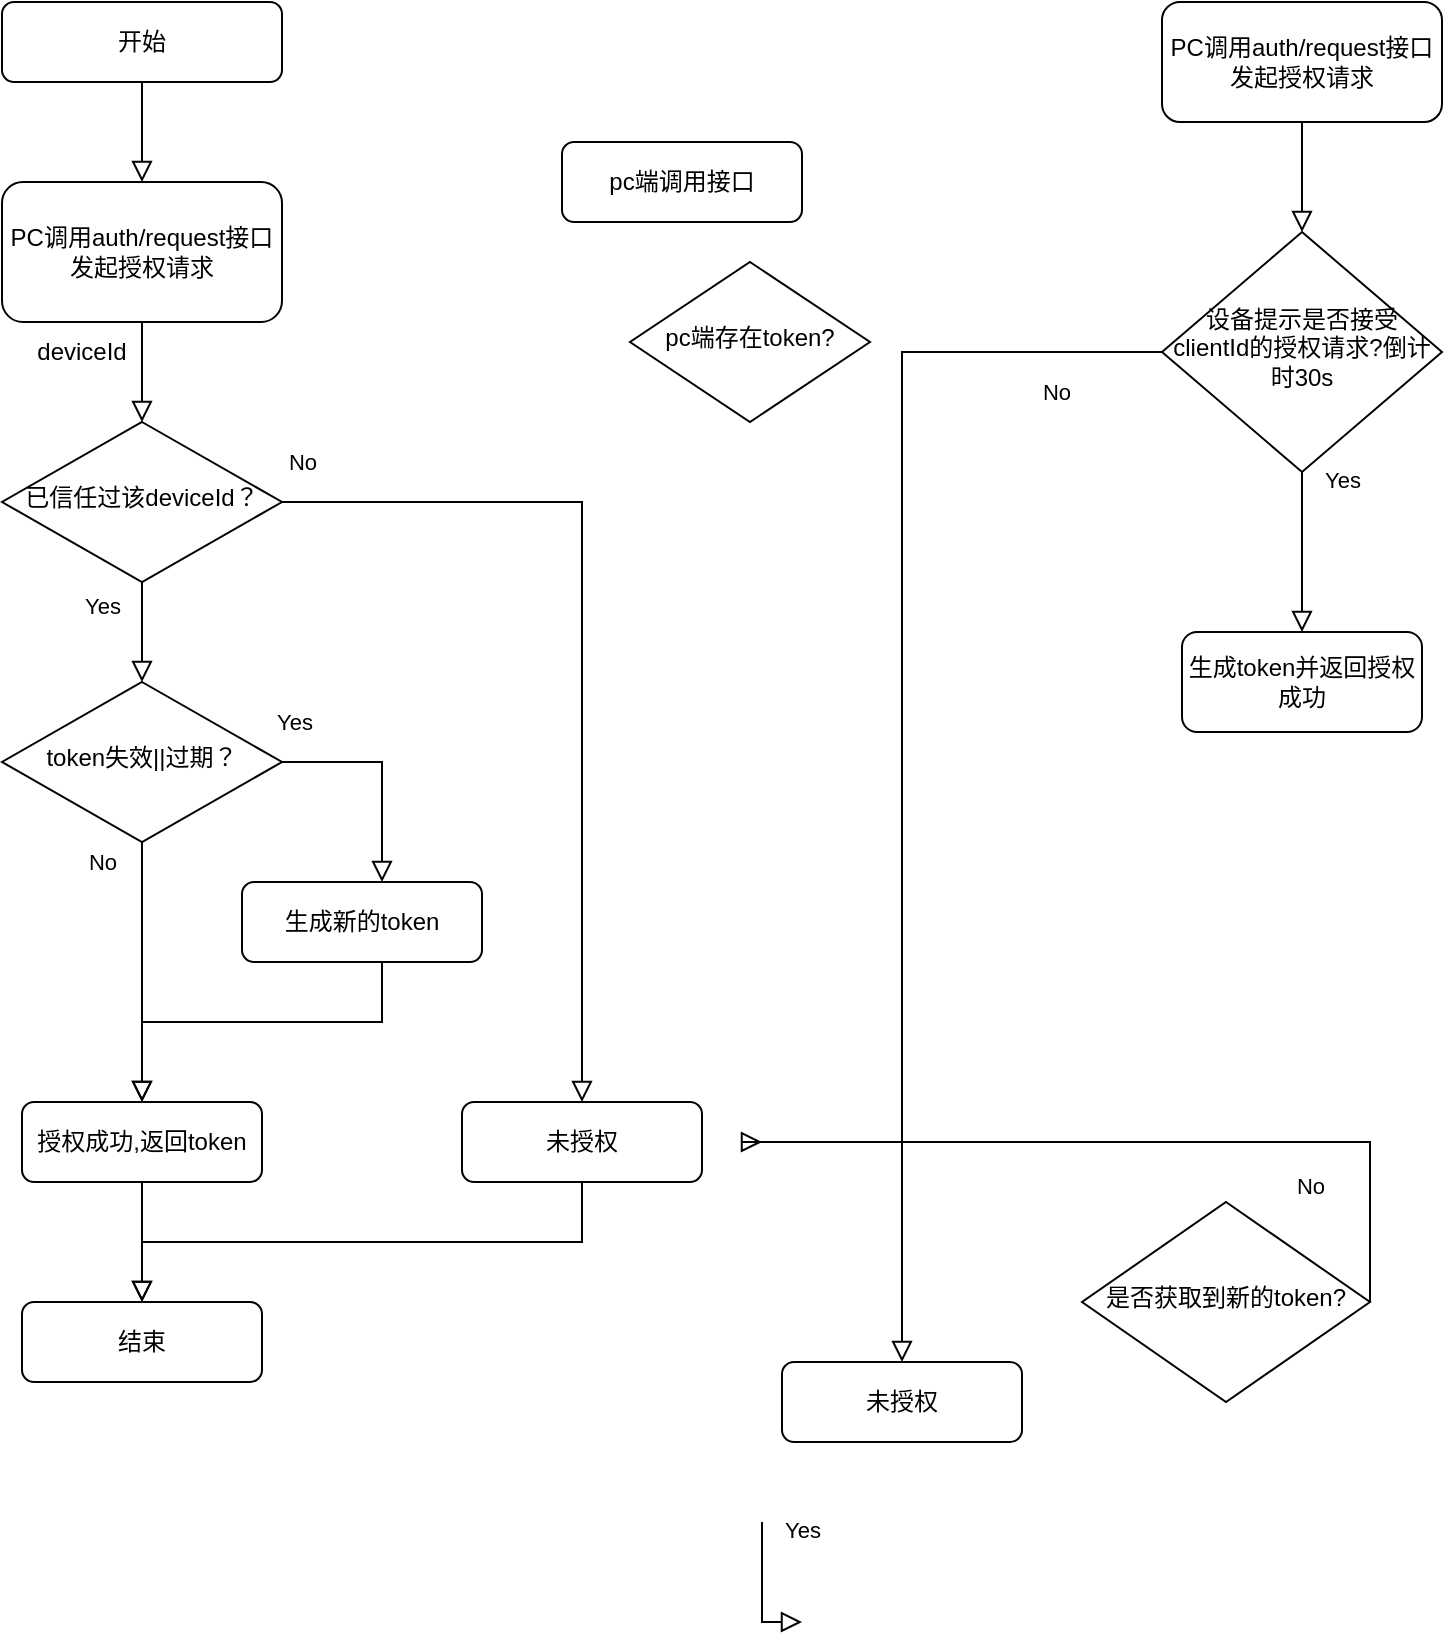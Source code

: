 <mxfile version="17.1.0" type="github">
  <diagram id="C5RBs43oDa-KdzZeNtuy" name="Page-1">
    <mxGraphModel dx="1055" dy="559" grid="1" gridSize="10" guides="1" tooltips="1" connect="1" arrows="1" fold="1" page="1" pageScale="1" pageWidth="827" pageHeight="1169" math="0" shadow="0">
      <root>
        <mxCell id="WIyWlLk6GJQsqaUBKTNV-0" />
        <mxCell id="WIyWlLk6GJQsqaUBKTNV-1" parent="WIyWlLk6GJQsqaUBKTNV-0" />
        <mxCell id="WIyWlLk6GJQsqaUBKTNV-2" value="" style="rounded=0;html=1;jettySize=auto;orthogonalLoop=1;fontSize=11;endArrow=block;endFill=0;endSize=8;strokeWidth=1;shadow=0;labelBackgroundColor=none;edgeStyle=orthogonalEdgeStyle;" parent="WIyWlLk6GJQsqaUBKTNV-1" source="WIyWlLk6GJQsqaUBKTNV-3" target="WIyWlLk6GJQsqaUBKTNV-7" edge="1">
          <mxGeometry relative="1" as="geometry" />
        </mxCell>
        <mxCell id="WIyWlLk6GJQsqaUBKTNV-3" value="开始" style="rounded=1;whiteSpace=wrap;html=1;fontSize=12;glass=0;strokeWidth=1;shadow=0;" parent="WIyWlLk6GJQsqaUBKTNV-1" vertex="1">
          <mxGeometry x="40" y="30" width="140" height="40" as="geometry" />
        </mxCell>
        <mxCell id="WIyWlLk6GJQsqaUBKTNV-6" value="pc端存在token?" style="rhombus;whiteSpace=wrap;html=1;shadow=0;fontFamily=Helvetica;fontSize=12;align=center;strokeWidth=1;spacing=6;spacingTop=-4;" parent="WIyWlLk6GJQsqaUBKTNV-1" vertex="1">
          <mxGeometry x="354" y="160" width="120" height="80" as="geometry" />
        </mxCell>
        <mxCell id="WIyWlLk6GJQsqaUBKTNV-7" value="PC调用auth/request接口发起授权请求" style="rounded=1;whiteSpace=wrap;html=1;fontSize=12;glass=0;strokeWidth=1;shadow=0;" parent="WIyWlLk6GJQsqaUBKTNV-1" vertex="1">
          <mxGeometry x="40" y="120" width="140" height="70" as="geometry" />
        </mxCell>
        <mxCell id="WIyWlLk6GJQsqaUBKTNV-9" value="Yes" style="edgeStyle=orthogonalEdgeStyle;rounded=0;html=1;jettySize=auto;orthogonalLoop=1;fontSize=11;endArrow=block;endFill=0;endSize=8;strokeWidth=1;shadow=0;labelBackgroundColor=none;exitX=1;exitY=0.5;exitDx=0;exitDy=0;" parent="WIyWlLk6GJQsqaUBKTNV-1" source="WIyWlLk6GJQsqaUBKTNV-10" target="WIyWlLk6GJQsqaUBKTNV-12" edge="1">
          <mxGeometry x="-0.895" y="20" relative="1" as="geometry">
            <mxPoint as="offset" />
            <mxPoint x="280" y="660" as="sourcePoint" />
            <Array as="points">
              <mxPoint x="230" y="410" />
            </Array>
          </mxGeometry>
        </mxCell>
        <mxCell id="WIyWlLk6GJQsqaUBKTNV-10" value="token失效||过期？" style="rhombus;whiteSpace=wrap;html=1;shadow=0;fontFamily=Helvetica;fontSize=12;align=center;strokeWidth=1;spacing=6;spacingTop=-4;" parent="WIyWlLk6GJQsqaUBKTNV-1" vertex="1">
          <mxGeometry x="40" y="370" width="140" height="80" as="geometry" />
        </mxCell>
        <mxCell id="WIyWlLk6GJQsqaUBKTNV-11" value="结束" style="rounded=1;whiteSpace=wrap;html=1;fontSize=12;glass=0;strokeWidth=1;shadow=0;" parent="WIyWlLk6GJQsqaUBKTNV-1" vertex="1">
          <mxGeometry x="50" y="680" width="120" height="40" as="geometry" />
        </mxCell>
        <mxCell id="WIyWlLk6GJQsqaUBKTNV-12" value="生成新的token" style="rounded=1;whiteSpace=wrap;html=1;fontSize=12;glass=0;strokeWidth=1;shadow=0;" parent="WIyWlLk6GJQsqaUBKTNV-1" vertex="1">
          <mxGeometry x="160" y="470" width="120" height="40" as="geometry" />
        </mxCell>
        <mxCell id="xAGBji_XckTb5hdw_3fq-3" value="生成token并返回授权成功" style="rounded=1;whiteSpace=wrap;html=1;fontSize=12;glass=0;strokeWidth=1;shadow=0;" vertex="1" parent="WIyWlLk6GJQsqaUBKTNV-1">
          <mxGeometry x="630" y="345" width="120" height="50" as="geometry" />
        </mxCell>
        <mxCell id="xAGBji_XckTb5hdw_3fq-6" value="" style="edgeStyle=orthogonalEdgeStyle;rounded=0;orthogonalLoop=1;jettySize=auto;html=1;endArrow=block;endFill=0;endSize=8;startArrow=none;" edge="1" parent="WIyWlLk6GJQsqaUBKTNV-1" source="xAGBji_XckTb5hdw_3fq-4" target="WIyWlLk6GJQsqaUBKTNV-11">
          <mxGeometry relative="1" as="geometry">
            <mxPoint x="219.5" y="770" as="sourcePoint" />
            <mxPoint x="219.5" y="810" as="targetPoint" />
          </mxGeometry>
        </mxCell>
        <mxCell id="xAGBji_XckTb5hdw_3fq-8" value="No" style="rounded=0;html=1;jettySize=auto;orthogonalLoop=1;fontSize=11;endArrow=block;endFill=0;endSize=8;strokeWidth=1;shadow=0;labelBackgroundColor=none;edgeStyle=orthogonalEdgeStyle;exitX=1;exitY=0.5;exitDx=0;exitDy=0;entryX=0.5;entryY=0;entryDx=0;entryDy=0;" edge="1" parent="WIyWlLk6GJQsqaUBKTNV-1" source="xAGBji_XckTb5hdw_3fq-7" target="xAGBji_XckTb5hdw_3fq-31">
          <mxGeometry x="-0.956" y="20" relative="1" as="geometry">
            <mxPoint as="offset" />
            <mxPoint x="520" y="425" as="sourcePoint" />
            <mxPoint x="560" y="440" as="targetPoint" />
            <Array as="points">
              <mxPoint x="330" y="280" />
            </Array>
          </mxGeometry>
        </mxCell>
        <mxCell id="xAGBji_XckTb5hdw_3fq-9" value="Yes" style="rounded=0;html=1;jettySize=auto;orthogonalLoop=1;fontSize=11;endArrow=block;endFill=0;endSize=8;strokeWidth=1;shadow=0;labelBackgroundColor=none;edgeStyle=orthogonalEdgeStyle;exitX=0.5;exitY=1;exitDx=0;exitDy=0;" edge="1" parent="WIyWlLk6GJQsqaUBKTNV-1" source="xAGBji_XckTb5hdw_3fq-7" target="WIyWlLk6GJQsqaUBKTNV-10">
          <mxGeometry x="-0.538" y="-20" relative="1" as="geometry">
            <mxPoint as="offset" />
            <mxPoint x="411.5" y="510" as="sourcePoint" />
            <mxPoint x="110" y="390" as="targetPoint" />
            <Array as="points" />
          </mxGeometry>
        </mxCell>
        <mxCell id="xAGBji_XckTb5hdw_3fq-10" value="" style="edgeStyle=orthogonalEdgeStyle;rounded=0;orthogonalLoop=1;jettySize=auto;html=1;endArrow=block;endFill=0;endSize=8;entryX=0.5;entryY=0;entryDx=0;entryDy=0;" edge="1" parent="WIyWlLk6GJQsqaUBKTNV-1" source="WIyWlLk6GJQsqaUBKTNV-7" target="xAGBji_XckTb5hdw_3fq-7">
          <mxGeometry relative="1" as="geometry">
            <mxPoint x="411.5" y="355" as="sourcePoint" />
            <mxPoint x="411.5" y="395" as="targetPoint" />
          </mxGeometry>
        </mxCell>
        <mxCell id="xAGBji_XckTb5hdw_3fq-4" value="授权成功,返回token" style="rounded=1;whiteSpace=wrap;html=1;fontSize=12;glass=0;strokeWidth=1;shadow=0;" vertex="1" parent="WIyWlLk6GJQsqaUBKTNV-1">
          <mxGeometry x="50" y="580" width="120" height="40" as="geometry" />
        </mxCell>
        <mxCell id="xAGBji_XckTb5hdw_3fq-16" value="设备提示是否接受clientId的授权请求?倒计时30s" style="rhombus;whiteSpace=wrap;html=1;shadow=0;fontFamily=Helvetica;fontSize=12;align=center;strokeWidth=1;spacing=6;spacingTop=-4;" vertex="1" parent="WIyWlLk6GJQsqaUBKTNV-1">
          <mxGeometry x="620" y="145" width="140" height="120" as="geometry" />
        </mxCell>
        <mxCell id="xAGBji_XckTb5hdw_3fq-17" value="No" style="edgeStyle=orthogonalEdgeStyle;rounded=0;html=1;jettySize=auto;orthogonalLoop=1;fontSize=11;endArrow=block;endFill=0;endSize=8;strokeWidth=1;shadow=0;labelBackgroundColor=none;" edge="1" parent="WIyWlLk6GJQsqaUBKTNV-1" source="xAGBji_XckTb5hdw_3fq-16" target="xAGBji_XckTb5hdw_3fq-22">
          <mxGeometry x="-0.833" y="20" relative="1" as="geometry">
            <mxPoint as="offset" />
            <mxPoint x="700" y="600" as="sourcePoint" />
            <mxPoint x="610" y="800" as="targetPoint" />
            <Array as="points">
              <mxPoint x="490" y="205" />
            </Array>
          </mxGeometry>
        </mxCell>
        <mxCell id="xAGBji_XckTb5hdw_3fq-18" value="Yes" style="edgeStyle=orthogonalEdgeStyle;rounded=0;html=1;jettySize=auto;orthogonalLoop=1;fontSize=11;endArrow=block;endFill=0;endSize=8;strokeWidth=1;shadow=0;labelBackgroundColor=none;exitX=0.5;exitY=1;exitDx=0;exitDy=0;" edge="1" parent="WIyWlLk6GJQsqaUBKTNV-1" source="xAGBji_XckTb5hdw_3fq-16" target="xAGBji_XckTb5hdw_3fq-3">
          <mxGeometry x="-0.896" y="20" relative="1" as="geometry">
            <mxPoint as="offset" />
            <mxPoint x="690" y="510" as="sourcePoint" />
            <mxPoint x="530" y="705" as="targetPoint" />
            <Array as="points">
              <mxPoint x="690" y="320" />
              <mxPoint x="690" y="320" />
            </Array>
          </mxGeometry>
        </mxCell>
        <mxCell id="xAGBji_XckTb5hdw_3fq-19" value="pc端调用接口" style="rounded=1;whiteSpace=wrap;html=1;fontSize=12;glass=0;strokeWidth=1;shadow=0;" vertex="1" parent="WIyWlLk6GJQsqaUBKTNV-1">
          <mxGeometry x="320" y="100" width="120" height="40" as="geometry" />
        </mxCell>
        <mxCell id="xAGBji_XckTb5hdw_3fq-22" value="未授权" style="rounded=1;whiteSpace=wrap;html=1;fontSize=12;glass=0;strokeWidth=1;shadow=0;" vertex="1" parent="WIyWlLk6GJQsqaUBKTNV-1">
          <mxGeometry x="430" y="710" width="120" height="40" as="geometry" />
        </mxCell>
        <mxCell id="xAGBji_XckTb5hdw_3fq-24" value="是否获取到新的token?" style="rhombus;whiteSpace=wrap;html=1;shadow=0;fontFamily=Helvetica;fontSize=12;align=center;strokeWidth=1;spacing=6;spacingTop=-4;" vertex="1" parent="WIyWlLk6GJQsqaUBKTNV-1">
          <mxGeometry x="580" y="630" width="144" height="100" as="geometry" />
        </mxCell>
        <mxCell id="xAGBji_XckTb5hdw_3fq-25" value="" style="rounded=0;html=1;jettySize=auto;orthogonalLoop=1;fontSize=11;endArrow=block;endFill=0;endSize=8;strokeWidth=1;shadow=0;labelBackgroundColor=none;edgeStyle=orthogonalEdgeStyle;" edge="1" parent="WIyWlLk6GJQsqaUBKTNV-1" source="WIyWlLk6GJQsqaUBKTNV-12" target="xAGBji_XckTb5hdw_3fq-4">
          <mxGeometry relative="1" as="geometry">
            <mxPoint x="250" y="530" as="sourcePoint" />
            <mxPoint x="208" y="560" as="targetPoint" />
            <Array as="points">
              <mxPoint x="230" y="540" />
              <mxPoint x="110" y="540" />
            </Array>
          </mxGeometry>
        </mxCell>
        <mxCell id="xAGBji_XckTb5hdw_3fq-26" value="Yes" style="edgeStyle=orthogonalEdgeStyle;rounded=0;html=1;jettySize=auto;orthogonalLoop=1;fontSize=11;endArrow=block;endFill=0;endSize=8;strokeWidth=1;shadow=0;labelBackgroundColor=none;" edge="1" parent="WIyWlLk6GJQsqaUBKTNV-1">
          <mxGeometry x="-0.895" y="20" relative="1" as="geometry">
            <mxPoint as="offset" />
            <mxPoint x="420" y="790" as="sourcePoint" />
            <mxPoint x="440" y="840" as="targetPoint" />
            <Array as="points">
              <mxPoint x="420" y="840" />
            </Array>
          </mxGeometry>
        </mxCell>
        <mxCell id="xAGBji_XckTb5hdw_3fq-27" value="No" style="edgeStyle=orthogonalEdgeStyle;rounded=0;html=1;jettySize=auto;orthogonalLoop=1;fontSize=11;endArrow=block;endFill=0;endSize=8;strokeWidth=1;shadow=0;labelBackgroundColor=none;exitX=1;exitY=0.5;exitDx=0;exitDy=0;" edge="1" parent="WIyWlLk6GJQsqaUBKTNV-1" source="xAGBji_XckTb5hdw_3fq-24">
          <mxGeometry x="-0.714" y="30" relative="1" as="geometry">
            <mxPoint as="offset" />
            <mxPoint x="430" y="550" as="sourcePoint" />
            <mxPoint x="420" y="600" as="targetPoint" />
            <Array as="points">
              <mxPoint x="410" y="600" />
              <mxPoint x="410" y="600" />
            </Array>
          </mxGeometry>
        </mxCell>
        <mxCell id="xAGBji_XckTb5hdw_3fq-7" value="已信任过该deviceId？" style="rhombus;whiteSpace=wrap;html=1;shadow=0;fontFamily=Helvetica;fontSize=12;align=center;strokeWidth=1;spacing=6;spacingTop=-4;" vertex="1" parent="WIyWlLk6GJQsqaUBKTNV-1">
          <mxGeometry x="40" y="240" width="140" height="80" as="geometry" />
        </mxCell>
        <mxCell id="xAGBji_XckTb5hdw_3fq-29" value="deviceId" style="text;html=1;strokeColor=none;fillColor=none;align=center;verticalAlign=middle;whiteSpace=wrap;rounded=0;" vertex="1" parent="WIyWlLk6GJQsqaUBKTNV-1">
          <mxGeometry x="50" y="190" width="60" height="30" as="geometry" />
        </mxCell>
        <mxCell id="xAGBji_XckTb5hdw_3fq-30" value="No" style="edgeStyle=orthogonalEdgeStyle;rounded=0;html=1;jettySize=auto;orthogonalLoop=1;fontSize=11;endArrow=block;endFill=0;endSize=8;strokeWidth=1;shadow=0;labelBackgroundColor=none;entryX=0.5;entryY=0;entryDx=0;entryDy=0;" edge="1" parent="WIyWlLk6GJQsqaUBKTNV-1" source="WIyWlLk6GJQsqaUBKTNV-10" target="xAGBji_XckTb5hdw_3fq-4">
          <mxGeometry x="-0.846" y="-20" relative="1" as="geometry">
            <mxPoint as="offset" />
            <mxPoint x="110" y="470" as="sourcePoint" />
            <mxPoint x="110" y="520" as="targetPoint" />
            <Array as="points" />
          </mxGeometry>
        </mxCell>
        <mxCell id="xAGBji_XckTb5hdw_3fq-31" value="未授权" style="rounded=1;whiteSpace=wrap;html=1;fontSize=12;glass=0;strokeWidth=1;shadow=0;" vertex="1" parent="WIyWlLk6GJQsqaUBKTNV-1">
          <mxGeometry x="270" y="580" width="120" height="40" as="geometry" />
        </mxCell>
        <mxCell id="xAGBji_XckTb5hdw_3fq-33" value="" style="rounded=0;html=1;jettySize=auto;orthogonalLoop=1;fontSize=11;endArrow=block;endFill=0;endSize=8;strokeWidth=1;shadow=0;labelBackgroundColor=none;edgeStyle=orthogonalEdgeStyle;exitX=0.5;exitY=1;exitDx=0;exitDy=0;" edge="1" parent="WIyWlLk6GJQsqaUBKTNV-1" source="xAGBji_XckTb5hdw_3fq-31" target="WIyWlLk6GJQsqaUBKTNV-11">
          <mxGeometry relative="1" as="geometry">
            <mxPoint x="339.5" y="655" as="sourcePoint" />
            <mxPoint x="339.5" y="705" as="targetPoint" />
          </mxGeometry>
        </mxCell>
        <mxCell id="xAGBji_XckTb5hdw_3fq-35" value="" style="edgeStyle=orthogonalEdgeStyle;rounded=0;orthogonalLoop=1;jettySize=auto;html=1;endArrow=block;endFill=0;endSize=8;" edge="1" parent="WIyWlLk6GJQsqaUBKTNV-1" source="xAGBji_XckTb5hdw_3fq-34" target="xAGBji_XckTb5hdw_3fq-16">
          <mxGeometry relative="1" as="geometry" />
        </mxCell>
        <mxCell id="xAGBji_XckTb5hdw_3fq-34" value="PC调用auth/request接口发起授权请求" style="rounded=1;whiteSpace=wrap;html=1;fontSize=12;glass=0;strokeWidth=1;shadow=0;" vertex="1" parent="WIyWlLk6GJQsqaUBKTNV-1">
          <mxGeometry x="620" y="30" width="140" height="60" as="geometry" />
        </mxCell>
      </root>
    </mxGraphModel>
  </diagram>
</mxfile>
